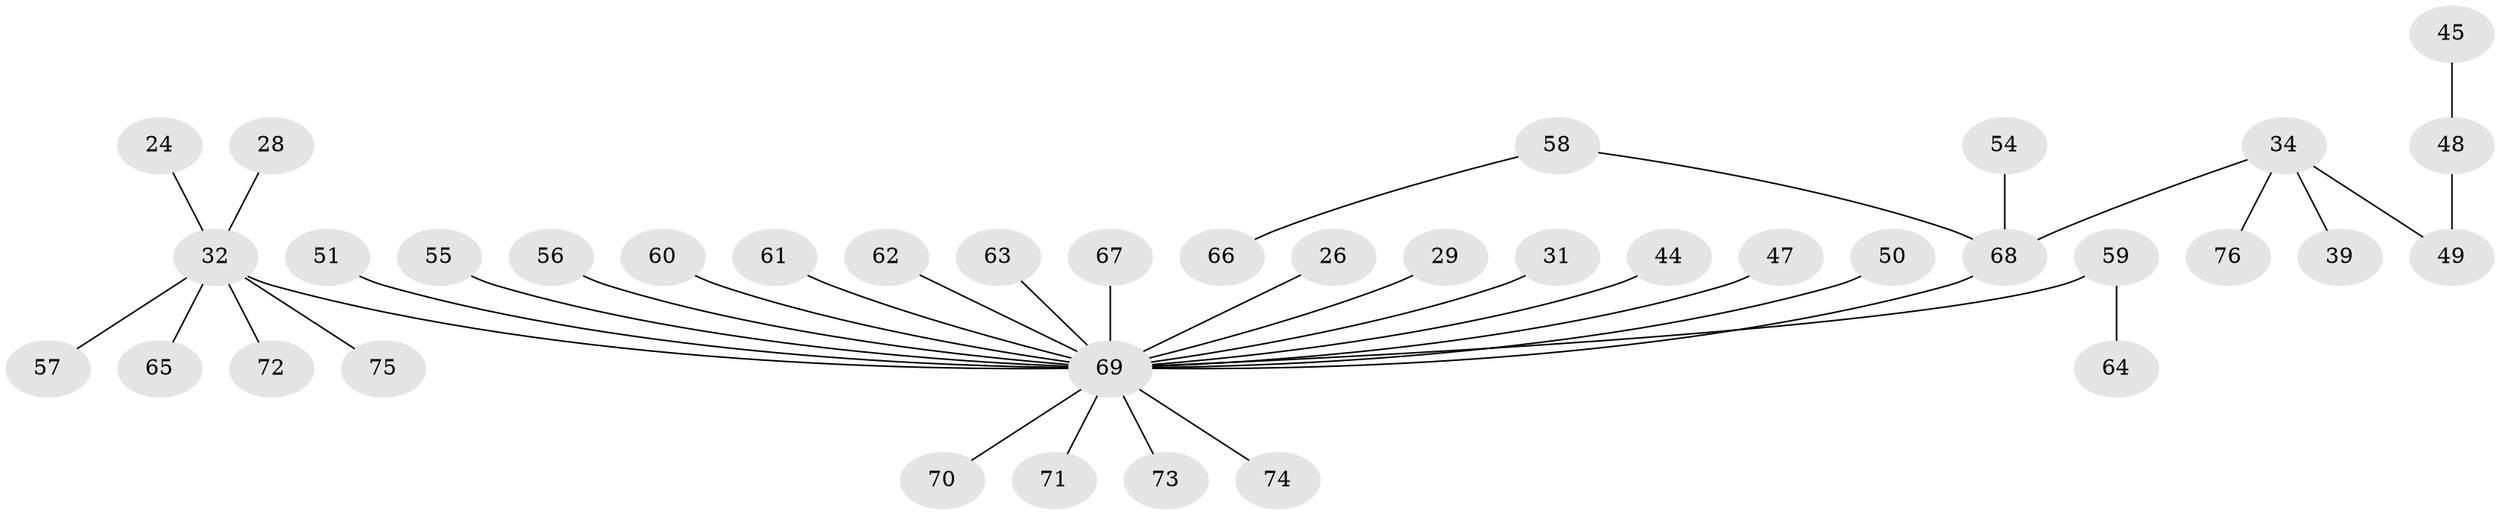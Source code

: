 // original degree distribution, {8: 0.02631578947368421, 4: 0.07894736842105263, 3: 0.09210526315789473, 2: 0.21052631578947367, 1: 0.5526315789473685, 5: 0.039473684210526314}
// Generated by graph-tools (version 1.1) at 2025/54/03/09/25 04:54:01]
// undirected, 38 vertices, 37 edges
graph export_dot {
graph [start="1"]
  node [color=gray90,style=filled];
  24;
  26 [super="+10+11"];
  28;
  29;
  31;
  32 [super="+18"];
  34;
  39;
  44;
  45;
  47;
  48 [super="+42"];
  49 [super="+35"];
  50;
  51;
  54;
  55;
  56;
  57;
  58 [super="+53"];
  59;
  60;
  61;
  62;
  63;
  64;
  65;
  66;
  67;
  68 [super="+38"];
  69 [super="+3+4+7+23+9+41+12+36+30+43+46+40+19+52+21+27"];
  70;
  71;
  72;
  73;
  74;
  75;
  76;
  24 -- 32;
  26 -- 69;
  28 -- 32;
  29 -- 69;
  31 -- 69;
  32 -- 65;
  32 -- 72;
  32 -- 75;
  32 -- 69;
  32 -- 57;
  34 -- 39;
  34 -- 76;
  34 -- 49;
  34 -- 68;
  44 -- 69;
  45 -- 48;
  47 -- 69;
  48 -- 49;
  50 -- 69;
  51 -- 69;
  54 -- 68;
  55 -- 69;
  56 -- 69;
  58 -- 66;
  58 -- 68;
  59 -- 64;
  59 -- 69;
  60 -- 69;
  61 -- 69;
  62 -- 69;
  63 -- 69;
  67 -- 69;
  68 -- 69;
  69 -- 71;
  69 -- 70;
  69 -- 73;
  69 -- 74;
}
